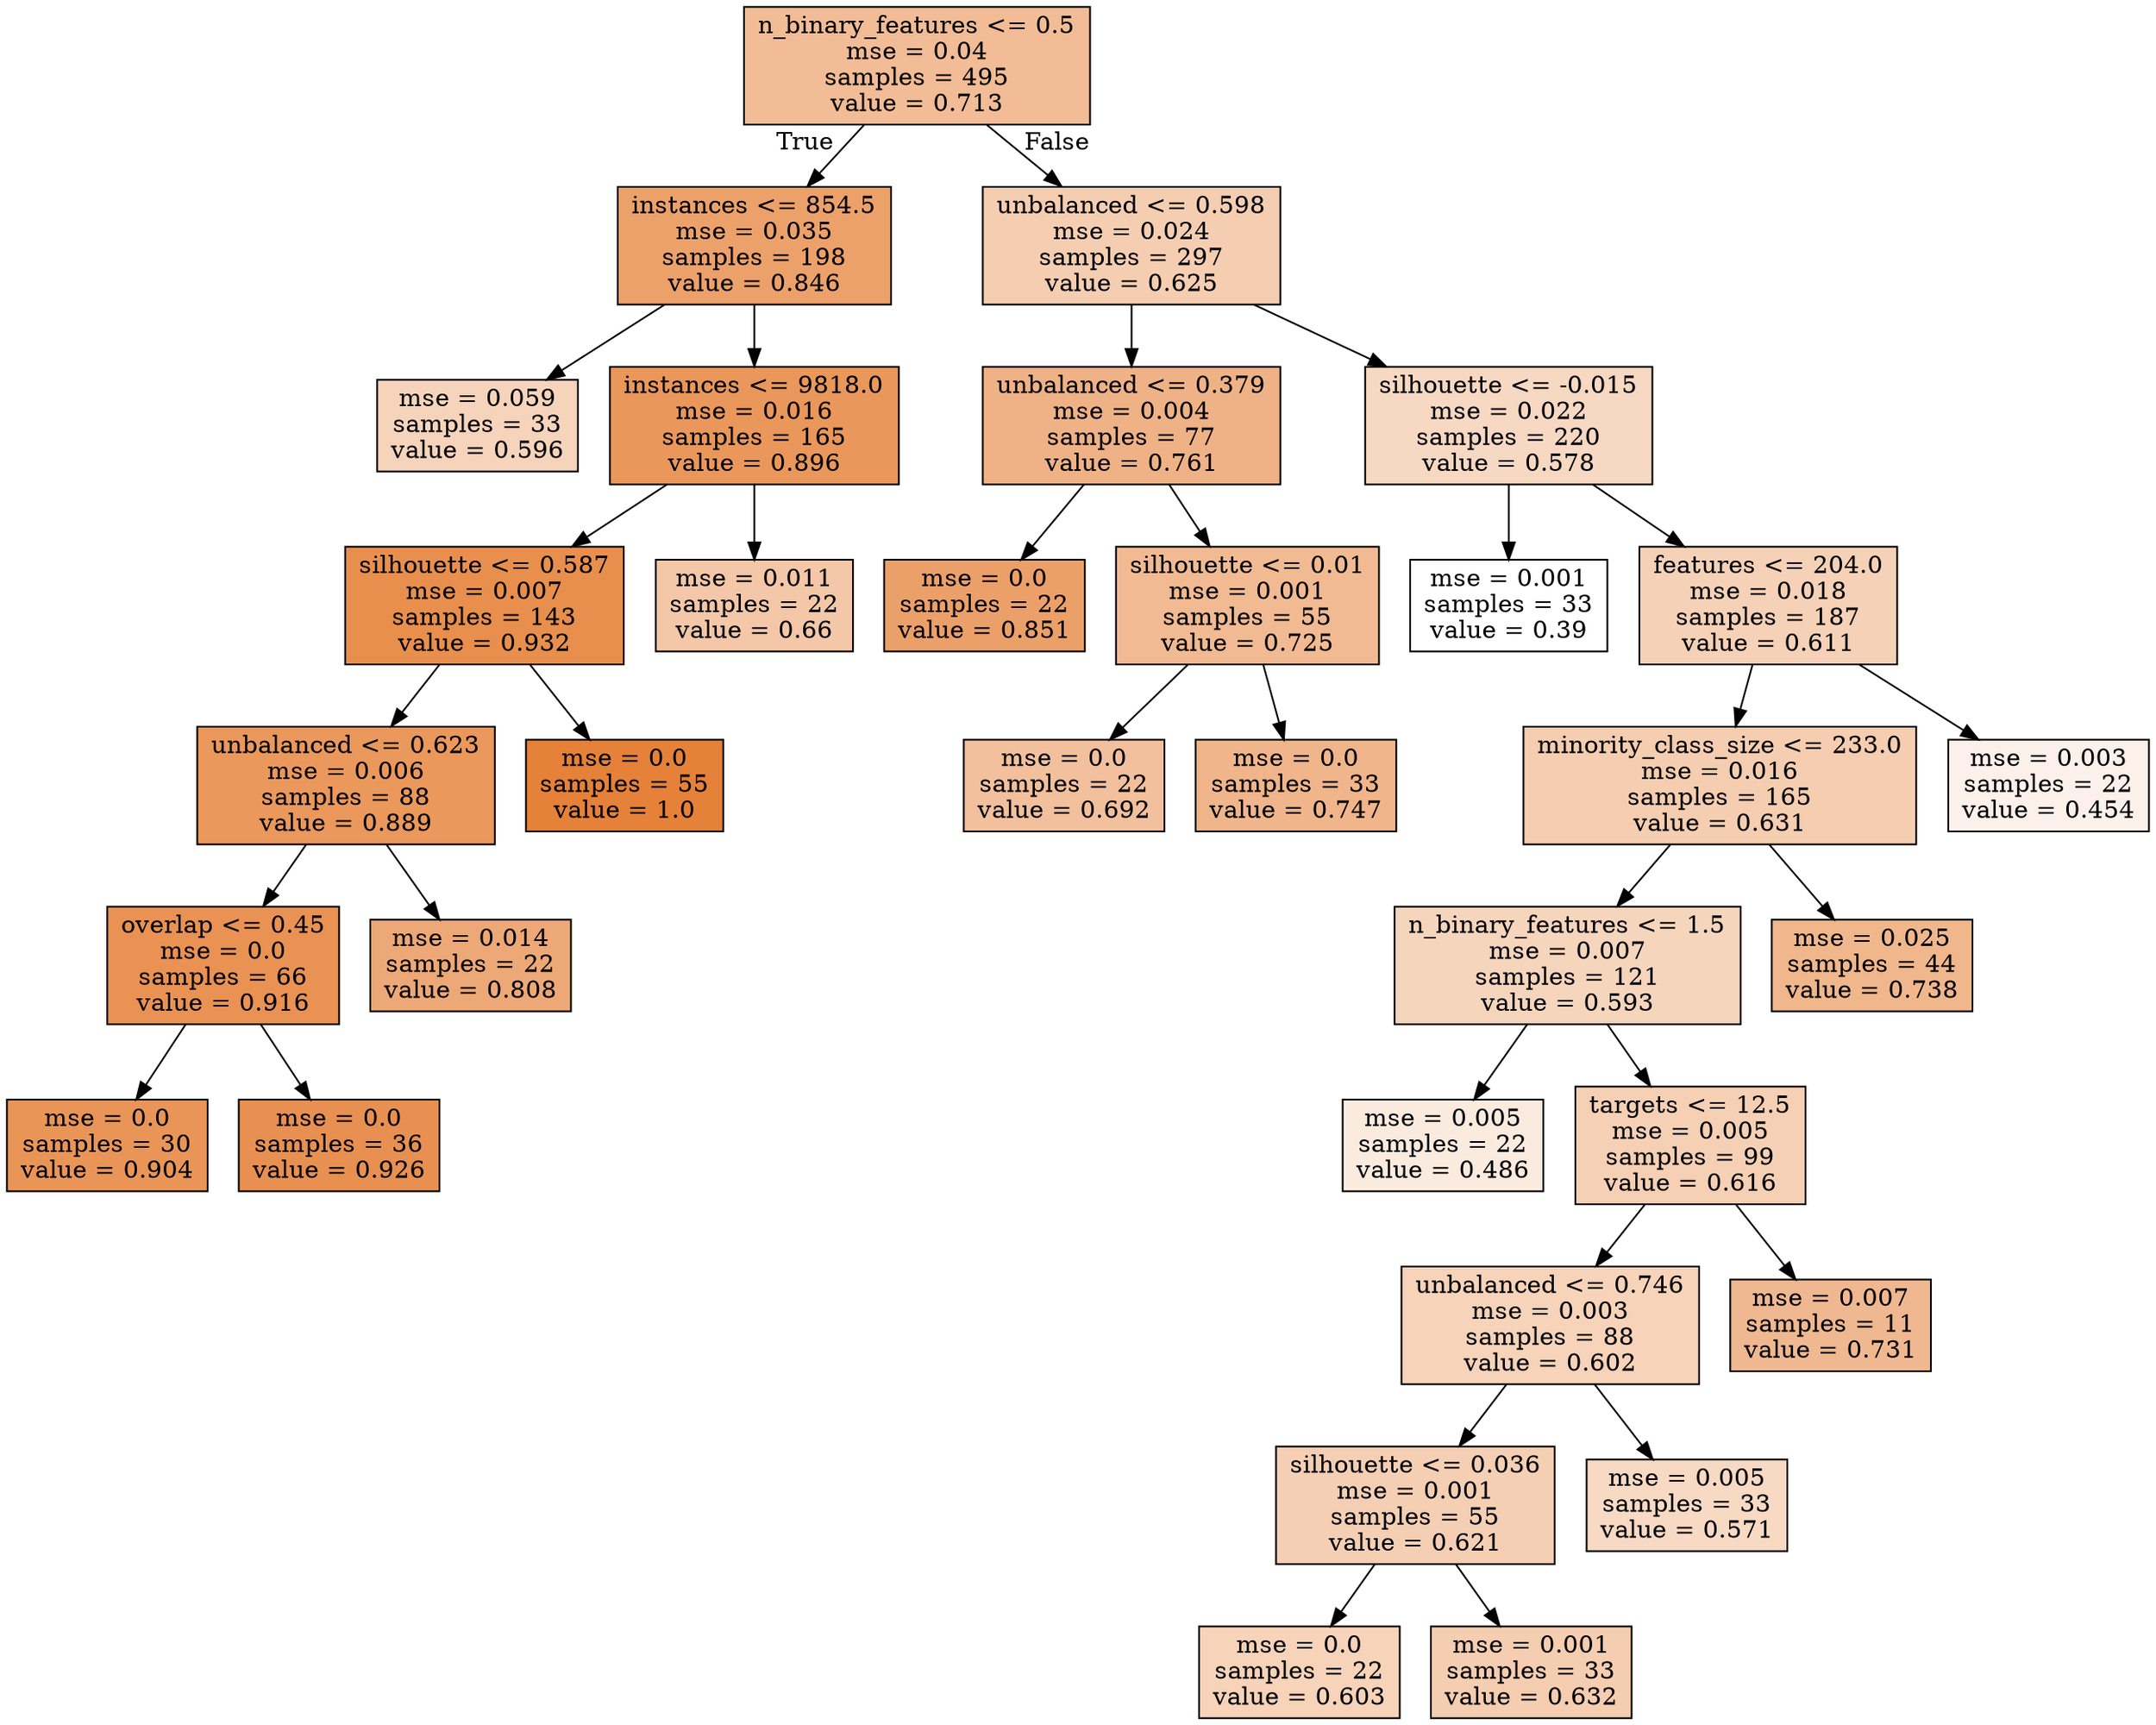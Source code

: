 digraph Tree {
node [shape=box, style="filled", color="black"] ;
0 [label="n_binary_features <= 0.5\nmse = 0.04\nsamples = 495\nvalue = 0.713", fillcolor="#e5813987"] ;
1 [label="instances <= 854.5\nmse = 0.035\nsamples = 198\nvalue = 0.846", fillcolor="#e58139be"] ;
0 -> 1 [labeldistance=2.5, labelangle=45, headlabel="True"] ;
2 [label="mse = 0.059\nsamples = 33\nvalue = 0.596", fillcolor="#e5813956"] ;
1 -> 2 ;
3 [label="instances <= 9818.0\nmse = 0.016\nsamples = 165\nvalue = 0.896", fillcolor="#e58139d3"] ;
1 -> 3 ;
4 [label="silhouette <= 0.587\nmse = 0.007\nsamples = 143\nvalue = 0.932", fillcolor="#e58139e3"] ;
3 -> 4 ;
5 [label="unbalanced <= 0.623\nmse = 0.006\nsamples = 88\nvalue = 0.889", fillcolor="#e58139d1"] ;
4 -> 5 ;
6 [label="overlap <= 0.45\nmse = 0.0\nsamples = 66\nvalue = 0.916", fillcolor="#e58139dc"] ;
5 -> 6 ;
7 [label="mse = 0.0\nsamples = 30\nvalue = 0.904", fillcolor="#e58139d7"] ;
6 -> 7 ;
8 [label="mse = 0.0\nsamples = 36\nvalue = 0.926", fillcolor="#e58139e0"] ;
6 -> 8 ;
9 [label="mse = 0.014\nsamples = 22\nvalue = 0.808", fillcolor="#e58139af"] ;
5 -> 9 ;
10 [label="mse = 0.0\nsamples = 55\nvalue = 1.0", fillcolor="#e58139ff"] ;
4 -> 10 ;
11 [label="mse = 0.011\nsamples = 22\nvalue = 0.66", fillcolor="#e5813971"] ;
3 -> 11 ;
12 [label="unbalanced <= 0.598\nmse = 0.024\nsamples = 297\nvalue = 0.625", fillcolor="#e5813962"] ;
0 -> 12 [labeldistance=2.5, labelangle=-45, headlabel="False"] ;
13 [label="unbalanced <= 0.379\nmse = 0.004\nsamples = 77\nvalue = 0.761", fillcolor="#e581399b"] ;
12 -> 13 ;
14 [label="mse = 0.0\nsamples = 22\nvalue = 0.851", fillcolor="#e58139c1"] ;
13 -> 14 ;
15 [label="silhouette <= 0.01\nmse = 0.001\nsamples = 55\nvalue = 0.725", fillcolor="#e581398c"] ;
13 -> 15 ;
16 [label="mse = 0.0\nsamples = 22\nvalue = 0.692", fillcolor="#e581397e"] ;
15 -> 16 ;
17 [label="mse = 0.0\nsamples = 33\nvalue = 0.747", fillcolor="#e5813995"] ;
15 -> 17 ;
18 [label="silhouette <= -0.015\nmse = 0.022\nsamples = 220\nvalue = 0.578", fillcolor="#e581394e"] ;
12 -> 18 ;
19 [label="mse = 0.001\nsamples = 33\nvalue = 0.39", fillcolor="#e5813900"] ;
18 -> 19 ;
20 [label="features <= 204.0\nmse = 0.018\nsamples = 187\nvalue = 0.611", fillcolor="#e581395c"] ;
18 -> 20 ;
21 [label="minority_class_size <= 233.0\nmse = 0.016\nsamples = 165\nvalue = 0.631", fillcolor="#e5813965"] ;
20 -> 21 ;
22 [label="n_binary_features <= 1.5\nmse = 0.007\nsamples = 121\nvalue = 0.593", fillcolor="#e5813955"] ;
21 -> 22 ;
23 [label="mse = 0.005\nsamples = 22\nvalue = 0.486", fillcolor="#e5813928"] ;
22 -> 23 ;
24 [label="targets <= 12.5\nmse = 0.005\nsamples = 99\nvalue = 0.616", fillcolor="#e581395f"] ;
22 -> 24 ;
25 [label="unbalanced <= 0.746\nmse = 0.003\nsamples = 88\nvalue = 0.602", fillcolor="#e5813959"] ;
24 -> 25 ;
26 [label="silhouette <= 0.036\nmse = 0.001\nsamples = 55\nvalue = 0.621", fillcolor="#e5813960"] ;
25 -> 26 ;
27 [label="mse = 0.0\nsamples = 22\nvalue = 0.603", fillcolor="#e5813959"] ;
26 -> 27 ;
28 [label="mse = 0.001\nsamples = 33\nvalue = 0.632", fillcolor="#e5813965"] ;
26 -> 28 ;
29 [label="mse = 0.005\nsamples = 33\nvalue = 0.571", fillcolor="#e581394c"] ;
25 -> 29 ;
30 [label="mse = 0.007\nsamples = 11\nvalue = 0.731", fillcolor="#e581398f"] ;
24 -> 30 ;
31 [label="mse = 0.025\nsamples = 44\nvalue = 0.738", fillcolor="#e5813992"] ;
21 -> 31 ;
32 [label="mse = 0.003\nsamples = 22\nvalue = 0.454", fillcolor="#e581391b"] ;
20 -> 32 ;
}